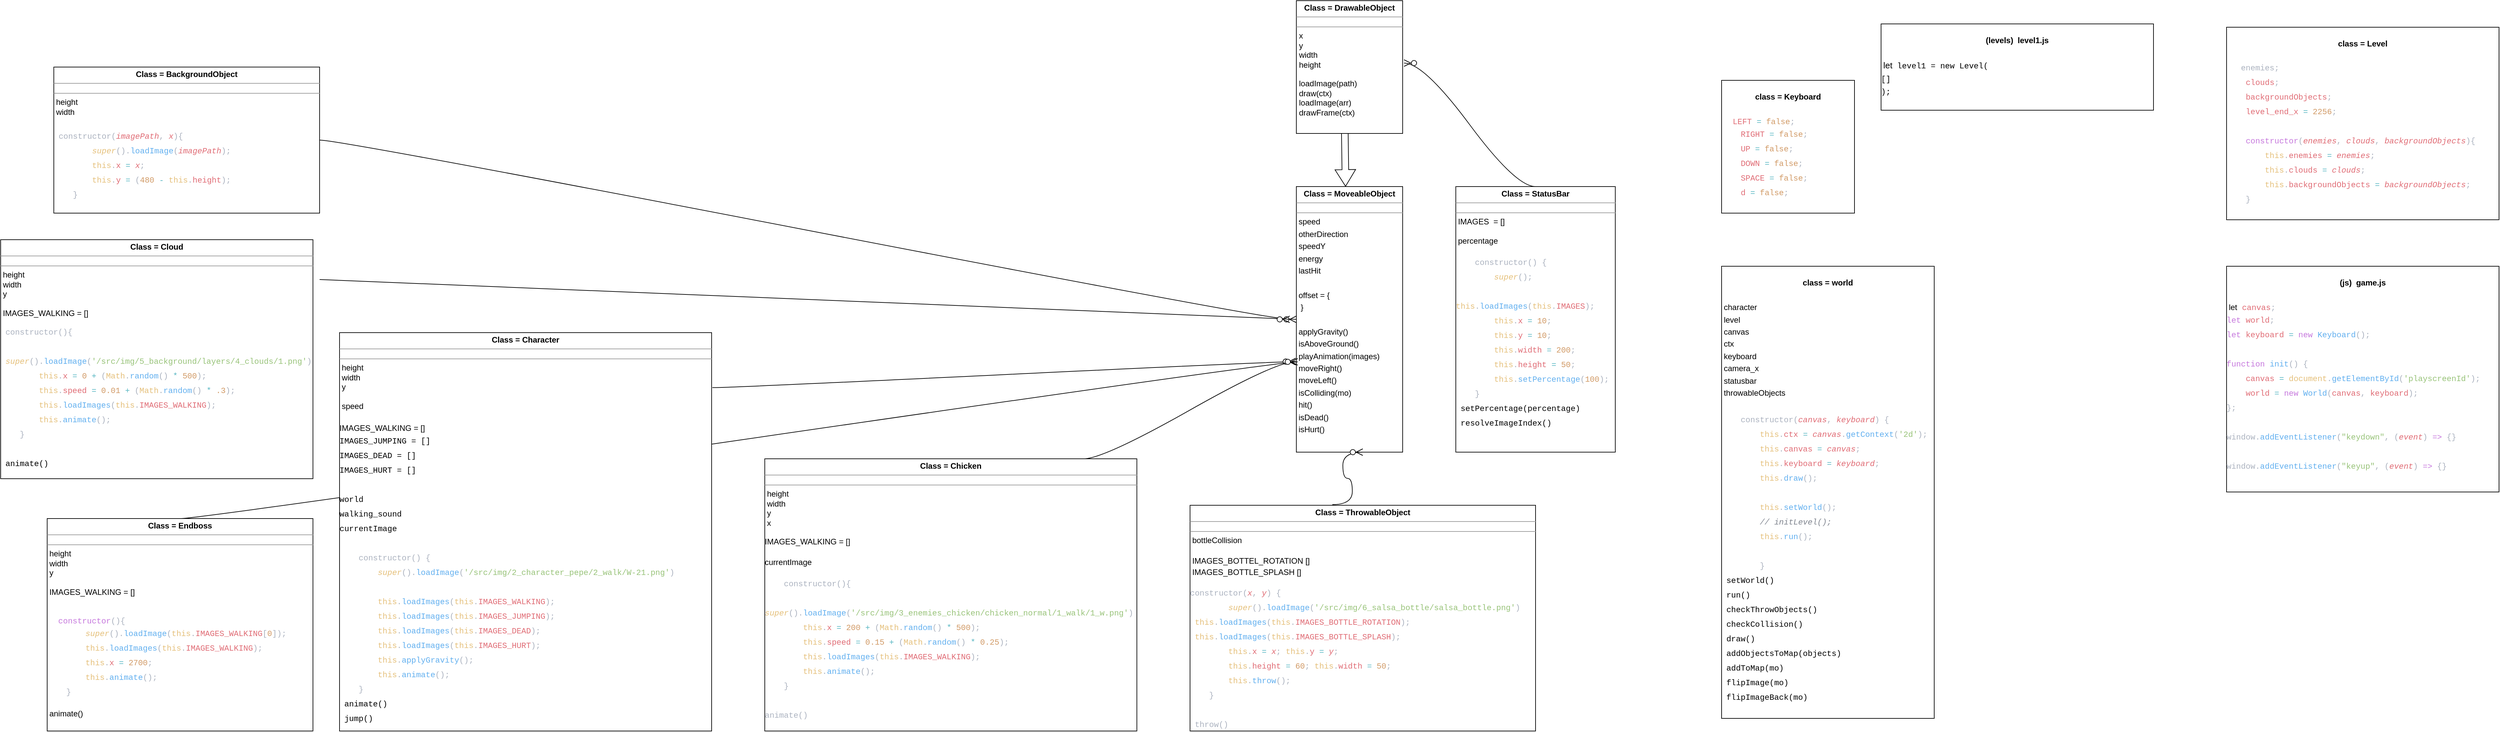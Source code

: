 <mxfile version="21.1.2" type="device">
  <diagram name="Seite-1" id="2Wse5JweX1WTXrJoZwiq">
    <mxGraphModel dx="7119" dy="2570" grid="1" gridSize="10" guides="1" tooltips="1" connect="1" arrows="1" fold="1" page="1" pageScale="1" pageWidth="4681" pageHeight="3300" math="0" shadow="0">
      <root>
        <mxCell id="0" />
        <mxCell id="1" parent="0" />
        <mxCell id="MXFwZuzTDgRPBYKRgnkD-4" value="" style="shape=flexArrow;endArrow=classic;html=1;rounded=0;fontSize=12;startSize=8;endSize=8;curved=1;entryX=0.463;entryY=0;entryDx=0;entryDy=0;entryPerimeter=0;exitX=0.456;exitY=0.995;exitDx=0;exitDy=0;exitPerimeter=0;" edge="1" parent="1" source="MXFwZuzTDgRPBYKRgnkD-7" target="MXFwZuzTDgRPBYKRgnkD-8">
          <mxGeometry width="50" height="50" relative="1" as="geometry">
            <mxPoint x="-2570.5" y="290" as="sourcePoint" />
            <mxPoint x="-2250.48" y="330" as="targetPoint" />
          </mxGeometry>
        </mxCell>
        <mxCell id="MXFwZuzTDgRPBYKRgnkD-7" value="&lt;p style=&quot;margin:0px;margin-top:4px;text-align:center;&quot;&gt;&lt;b&gt;Class = DrawableObject&lt;/b&gt;&lt;/p&gt;&lt;hr size=&quot;1&quot;&gt;&lt;div style=&quot;height:2px;&quot;&gt;&lt;/div&gt;&lt;hr size=&quot;1&quot;&gt;&lt;div style=&quot;height:2px;&quot;&gt;&lt;p style=&quot;border-color: var(--border-color); margin: 0px 0px 0px 4px;&quot;&gt;x&lt;/p&gt;&lt;p style=&quot;border-color: var(--border-color); margin: 0px 0px 0px 4px;&quot;&gt;y&lt;/p&gt;&lt;p style=&quot;border-color: var(--border-color); margin: 0px 0px 0px 4px;&quot;&gt;width&lt;/p&gt;&lt;p style=&quot;border-color: var(--border-color); margin: 0px 0px 0px 4px;&quot;&gt;height&lt;/p&gt;&lt;p style=&quot;border-color: var(--border-color); margin: 0px 0px 0px 4px;&quot;&gt;&lt;br style=&quot;border-color: var(--border-color);&quot;&gt;&lt;/p&gt;&lt;p style=&quot;border-color: var(--border-color); margin: 0px 0px 0px 4px;&quot;&gt;loadImage(path)&lt;/p&gt;&lt;p style=&quot;border-color: var(--border-color); margin: 0px 0px 0px 4px;&quot;&gt;draw(ctx)&lt;/p&gt;&lt;p style=&quot;border-color: var(--border-color); margin: 0px 0px 0px 4px;&quot;&gt;loadImage(arr)&lt;/p&gt;&lt;p style=&quot;border-color: var(--border-color); margin: 0px 0px 0px 4px;&quot;&gt;drawFrame(ctx)&lt;/p&gt;&lt;/div&gt;" style="verticalAlign=top;align=left;overflow=fill;fontSize=12;fontFamily=Helvetica;html=1;whiteSpace=wrap;" vertex="1" parent="1">
          <mxGeometry x="-2650" y="80" width="160" height="200" as="geometry" />
        </mxCell>
        <mxCell id="MXFwZuzTDgRPBYKRgnkD-8" value="&lt;p style=&quot;margin:0px;margin-top:4px;text-align:center;&quot;&gt;&lt;b&gt;Class = MoveableObject&lt;/b&gt;&lt;/p&gt;&lt;hr size=&quot;1&quot;&gt;&lt;div style=&quot;height:2px;&quot;&gt;&lt;/div&gt;&lt;hr size=&quot;1&quot;&gt;&lt;div style=&quot;height:2px;&quot;&gt;&lt;p style=&quot;border-color: var(--border-color); margin: 4px 0px 0px;&quot;&gt;&lt;span style=&quot;border-color: var(--border-color);&quot;&gt;&amp;nbsp;speed&lt;/span&gt;&lt;/p&gt;&lt;p style=&quot;border-color: var(--border-color); margin: 4px 0px 0px;&quot;&gt;&lt;span style=&quot;border-color: var(--border-color);&quot;&gt;&amp;nbsp;otherDirection&lt;/span&gt;&lt;/p&gt;&lt;p style=&quot;border-color: var(--border-color); margin: 4px 0px 0px;&quot;&gt;&lt;span style=&quot;border-color: var(--border-color);&quot;&gt;&amp;nbsp;speedY&lt;/span&gt;&lt;/p&gt;&lt;p style=&quot;border-color: var(--border-color); margin: 4px 0px 0px;&quot;&gt;&lt;span style=&quot;border-color: var(--border-color);&quot;&gt;&amp;nbsp;energy&lt;/span&gt;&lt;/p&gt;&lt;p style=&quot;border-color: var(--border-color); margin: 4px 0px 0px;&quot;&gt;&lt;span style=&quot;border-color: var(--border-color);&quot;&gt;&amp;nbsp;lastHit&lt;/span&gt;&lt;/p&gt;&lt;p style=&quot;border-color: var(--border-color); margin: 4px 0px 0px;&quot;&gt;&lt;span style=&quot;border-color: var(--border-color);&quot;&gt;&lt;br style=&quot;border-color: var(--border-color);&quot;&gt;&lt;/span&gt;&lt;/p&gt;&lt;p style=&quot;border-color: var(--border-color); margin: 4px 0px 0px;&quot;&gt;&lt;span style=&quot;border-color: var(--border-color);&quot;&gt;&amp;nbsp;offset = {&lt;/span&gt;&lt;/p&gt;&lt;p style=&quot;border-color: var(--border-color); margin: 4px 0px 0px;&quot;&gt;&lt;span style=&quot;border-color: var(--border-color);&quot;&gt;&amp;nbsp; }&lt;/span&gt;&lt;/p&gt;&lt;p style=&quot;border-color: var(--border-color); margin: 4px 0px 0px;&quot;&gt;&lt;span style=&quot;border-color: var(--border-color);&quot;&gt;&lt;br style=&quot;border-color: var(--border-color);&quot;&gt;&lt;/span&gt;&lt;/p&gt;&lt;p style=&quot;border-color: var(--border-color); margin: 4px 0px 0px;&quot;&gt;&lt;span style=&quot;border-color: var(--border-color);&quot;&gt;&amp;nbsp;applyGravity()&lt;/span&gt;&lt;/p&gt;&lt;p style=&quot;border-color: var(--border-color); margin: 4px 0px 0px;&quot;&gt;&lt;span style=&quot;border-color: var(--border-color); background-color: initial;&quot;&gt;&amp;nbsp;isAboveGround()&lt;/span&gt;&lt;/p&gt;&lt;p style=&quot;border-color: var(--border-color); margin: 4px 0px 0px;&quot;&gt;&lt;span style=&quot;border-color: var(--border-color); background-color: initial;&quot;&gt;&amp;nbsp;playAnimation(images)&lt;/span&gt;&lt;/p&gt;&lt;p style=&quot;border-color: var(--border-color); margin: 4px 0px 0px;&quot;&gt;&lt;span style=&quot;border-color: var(--border-color); background-color: initial;&quot;&gt;&amp;nbsp;moveRight()&lt;/span&gt;&lt;/p&gt;&lt;p style=&quot;border-color: var(--border-color); margin: 4px 0px 0px;&quot;&gt;&lt;span style=&quot;border-color: var(--border-color); background-color: initial;&quot;&gt;&amp;nbsp;moveLeft()&lt;/span&gt;&lt;/p&gt;&lt;p style=&quot;border-color: var(--border-color); margin: 4px 0px 0px;&quot;&gt;&lt;span style=&quot;border-color: var(--border-color); background-color: initial;&quot;&gt;&amp;nbsp;isColliding(mo)&lt;/span&gt;&lt;/p&gt;&lt;p style=&quot;border-color: var(--border-color); margin: 4px 0px 0px;&quot;&gt;&lt;span style=&quot;border-color: var(--border-color); background-color: initial;&quot;&gt;&amp;nbsp;hit()&lt;/span&gt;&lt;/p&gt;&lt;p style=&quot;border-color: var(--border-color); margin: 4px 0px 0px;&quot;&gt;&lt;span style=&quot;border-color: var(--border-color); background-color: initial;&quot;&gt;&amp;nbsp;isDead()&lt;/span&gt;&lt;/p&gt;&lt;p style=&quot;border-color: var(--border-color); margin: 4px 0px 0px;&quot;&gt;&lt;span style=&quot;border-color: var(--border-color); background-color: initial;&quot;&gt;&amp;nbsp;isHurt()&lt;/span&gt;&lt;/p&gt;&lt;/div&gt;" style="verticalAlign=top;align=left;overflow=fill;fontSize=12;fontFamily=Helvetica;html=1;whiteSpace=wrap;" vertex="1" parent="1">
          <mxGeometry x="-2650" y="360" width="160" height="400" as="geometry" />
        </mxCell>
        <mxCell id="MXFwZuzTDgRPBYKRgnkD-9" value="&lt;p style=&quot;margin:0px;margin-top:4px;text-align:center;&quot;&gt;&lt;b&gt;Class = ThrowableObject&lt;/b&gt;&lt;/p&gt;&lt;hr size=&quot;1&quot;&gt;&lt;div style=&quot;height:2px;&quot;&gt;&lt;/div&gt;&lt;hr size=&quot;1&quot;&gt;&lt;div style=&quot;height:2px;&quot;&gt;&amp;nbsp;bottleCollision&lt;br&gt;&lt;br&gt;&lt;/div&gt;&lt;div style=&quot;height:2px;&quot;&gt;&lt;br&gt;&lt;br&gt;&amp;nbsp;IMAGES_BOTTEL_ROTATION []&lt;/div&gt;&lt;div style=&quot;height: 2px;&quot;&gt;&lt;br&gt;&lt;br&gt;&lt;br&gt;&amp;nbsp;IMAGES_BOTTLE_SPLASH []&lt;br&gt;&lt;br&gt;&lt;div style=&quot;color: rgb(171, 178, 191); font-family: &amp;quot;JetBrainsMono Nerd Font&amp;quot;, Consolas, &amp;quot;Courier New&amp;quot;, monospace; line-height: 22px;&quot;&gt;&lt;div style=&quot;&quot;&gt;constructor(&lt;span style=&quot;color: rgb(224, 108, 117); font-style: italic;&quot;&gt;x&lt;/span&gt;, &lt;span style=&quot;color: rgb(224, 108, 117); font-style: italic;&quot;&gt;y&lt;/span&gt;) {&lt;/div&gt;&lt;div style=&quot;&quot;&gt;&amp;nbsp; &amp;nbsp; &amp;nbsp; &amp;nbsp; &lt;span style=&quot;color: #e5c07b;font-style: italic;&quot;&gt;super&lt;/span&gt;().&lt;span style=&quot;color: #61afef;&quot;&gt;loadImage&lt;/span&gt;(&lt;span style=&quot;color: #98c379;&quot;&gt;&#39;/src/img/6_salsa_bottle/salsa_bottle.png&#39;&lt;/span&gt;)&lt;span style=&quot;background-color: initial;&quot;&gt;&amp;nbsp; &amp;nbsp;&lt;/span&gt;&lt;span style=&quot;background-color: initial; color: rgb(229, 192, 123);&quot;&gt;this&lt;/span&gt;&lt;span style=&quot;background-color: initial;&quot;&gt;.&lt;/span&gt;&lt;span style=&quot;background-color: initial; color: rgb(97, 175, 239);&quot;&gt;loadImages&lt;/span&gt;&lt;span style=&quot;background-color: initial;&quot;&gt;(&lt;/span&gt;&lt;span style=&quot;background-color: initial; color: rgb(229, 192, 123);&quot;&gt;this&lt;/span&gt;&lt;span style=&quot;background-color: initial;&quot;&gt;.&lt;/span&gt;&lt;span style=&quot;background-color: initial; color: rgb(224, 108, 117);&quot;&gt;IMAGES_BOTTLE_ROTATION&lt;/span&gt;&lt;span style=&quot;background-color: initial;&quot;&gt;);&lt;/span&gt;&lt;span style=&quot;background-color: initial;&quot;&gt;&amp;nbsp; &amp;nbsp;&lt;/span&gt;&lt;span style=&quot;background-color: initial; color: rgb(229, 192, 123);&quot;&gt;this&lt;/span&gt;&lt;span style=&quot;background-color: initial;&quot;&gt;.&lt;/span&gt;&lt;span style=&quot;background-color: initial; color: rgb(97, 175, 239);&quot;&gt;loadImages&lt;/span&gt;&lt;span style=&quot;background-color: initial;&quot;&gt;(&lt;/span&gt;&lt;span style=&quot;background-color: initial; color: rgb(229, 192, 123);&quot;&gt;this&lt;/span&gt;&lt;span style=&quot;background-color: initial;&quot;&gt;.&lt;/span&gt;&lt;span style=&quot;background-color: initial; color: rgb(224, 108, 117);&quot;&gt;IMAGES_BOTTLE_SPLASH&lt;/span&gt;&lt;span style=&quot;background-color: initial;&quot;&gt;);&lt;/span&gt;&lt;/div&gt;&lt;div style=&quot;&quot;&gt;&amp;nbsp; &amp;nbsp; &amp;nbsp; &amp;nbsp; &lt;span style=&quot;color: #e5c07b;&quot;&gt;this&lt;/span&gt;.&lt;span style=&quot;color: #e06c75;&quot;&gt;x&lt;/span&gt; &lt;span style=&quot;color: #56b6c2;&quot;&gt;=&lt;/span&gt; &lt;span style=&quot;color: #e06c75;font-style: italic;&quot;&gt;x&lt;/span&gt;;&amp;nbsp;&lt;span style=&quot;background-color: initial; color: rgb(229, 192, 123);&quot;&gt;this&lt;/span&gt;&lt;span style=&quot;background-color: initial;&quot;&gt;.&lt;/span&gt;&lt;span style=&quot;background-color: initial; color: rgb(224, 108, 117);&quot;&gt;y&lt;/span&gt;&lt;span style=&quot;background-color: initial;&quot;&gt; &lt;/span&gt;&lt;span style=&quot;background-color: initial; color: rgb(86, 182, 194);&quot;&gt;=&lt;/span&gt;&lt;span style=&quot;background-color: initial;&quot;&gt; &lt;/span&gt;&lt;span style=&quot;background-color: initial; color: rgb(224, 108, 117); font-style: italic;&quot;&gt;y&lt;/span&gt;&lt;span style=&quot;background-color: initial;&quot;&gt;;&lt;/span&gt;&lt;/div&gt;&lt;div style=&quot;&quot;&gt;&amp;nbsp; &amp;nbsp; &amp;nbsp; &amp;nbsp; &lt;span style=&quot;color: #e5c07b;&quot;&gt;this&lt;/span&gt;.&lt;span style=&quot;color: #e06c75;&quot;&gt;height&lt;/span&gt; &lt;span style=&quot;color: #56b6c2;&quot;&gt;=&lt;/span&gt; &lt;span style=&quot;color: #d19a66;&quot;&gt;60&lt;/span&gt;;&amp;nbsp;&lt;span style=&quot;background-color: initial; color: rgb(229, 192, 123);&quot;&gt;this&lt;/span&gt;&lt;span style=&quot;background-color: initial;&quot;&gt;.&lt;/span&gt;&lt;span style=&quot;background-color: initial; color: rgb(224, 108, 117);&quot;&gt;width&lt;/span&gt;&lt;span style=&quot;background-color: initial;&quot;&gt; &lt;/span&gt;&lt;span style=&quot;background-color: initial; color: rgb(86, 182, 194);&quot;&gt;=&lt;/span&gt;&lt;span style=&quot;background-color: initial;&quot;&gt; &lt;/span&gt;&lt;span style=&quot;background-color: initial; color: rgb(209, 154, 102);&quot;&gt;50&lt;/span&gt;&lt;span style=&quot;background-color: initial;&quot;&gt;;&lt;/span&gt;&lt;/div&gt;&lt;div style=&quot;&quot;&gt;&amp;nbsp; &amp;nbsp; &amp;nbsp; &amp;nbsp; &lt;span style=&quot;color: #e5c07b;&quot;&gt;this&lt;/span&gt;.&lt;span style=&quot;color: #61afef;&quot;&gt;throw&lt;/span&gt;();&lt;/div&gt;&lt;div style=&quot;&quot;&gt;&amp;nbsp; &amp;nbsp; }&lt;/div&gt;&lt;div style=&quot;&quot;&gt;&lt;br&gt;&lt;/div&gt;&lt;div style=&quot;&quot;&gt;&amp;nbsp;throw()&lt;/div&gt;&lt;/div&gt;&lt;/div&gt;&lt;div style=&quot;height:2px;&quot;&gt;&lt;br&gt;&lt;/div&gt;&lt;div style=&quot;height:2px;&quot;&gt;&lt;br&gt;&lt;/div&gt;&lt;div style=&quot;height:2px;&quot;&gt;&lt;br&gt;&lt;/div&gt;" style="verticalAlign=top;align=left;overflow=fill;fontSize=12;fontFamily=Helvetica;html=1;whiteSpace=wrap;" vertex="1" parent="1">
          <mxGeometry x="-2810" y="840" width="520" height="340" as="geometry" />
        </mxCell>
        <mxCell id="MXFwZuzTDgRPBYKRgnkD-13" value="&lt;p style=&quot;margin:0px;margin-top:4px;text-align:center;&quot;&gt;&lt;b&gt;Class = StatusBar&lt;/b&gt;&lt;/p&gt;&lt;hr size=&quot;1&quot;&gt;&lt;div style=&quot;height:2px;&quot;&gt;&lt;/div&gt;&lt;hr size=&quot;1&quot;&gt;&lt;div style=&quot;height: 2px;&quot;&gt;&amp;nbsp;IMAGES&amp;nbsp; = []&lt;br&gt;&lt;br&gt;&amp;nbsp;percentage&lt;br&gt;&lt;br&gt;&lt;div style=&quot;font-family: &amp;quot;JetBrainsMono Nerd Font&amp;quot;, Consolas, &amp;quot;Courier New&amp;quot;, monospace; line-height: 22px;&quot;&gt;&lt;div style=&quot;color: rgb(171, 178, 191);&quot;&gt;&amp;nbsp; &amp;nbsp; constructor() {&lt;/div&gt;&lt;div style=&quot;color: rgb(171, 178, 191);&quot;&gt;&amp;nbsp; &amp;nbsp; &amp;nbsp; &amp;nbsp; &lt;span style=&quot;color: #e5c07b;font-style: italic;&quot;&gt;super&lt;/span&gt;();&lt;/div&gt;&lt;div style=&quot;color: rgb(171, 178, 191);&quot;&gt;&amp;nbsp; &amp;nbsp; &amp;nbsp; &amp;nbsp; &lt;span style=&quot;color: #e5c07b;&quot;&gt;this&lt;/span&gt;.&lt;span style=&quot;color: #61afef;&quot;&gt;loadImages&lt;/span&gt;(&lt;span style=&quot;color: #e5c07b;&quot;&gt;this&lt;/span&gt;.&lt;span style=&quot;color: #e06c75;&quot;&gt;IMAGES&lt;/span&gt;);&lt;/div&gt;&lt;div style=&quot;color: rgb(171, 178, 191);&quot;&gt;&amp;nbsp; &amp;nbsp; &amp;nbsp; &amp;nbsp; &lt;span style=&quot;color: #e5c07b;&quot;&gt;this&lt;/span&gt;.&lt;span style=&quot;color: #e06c75;&quot;&gt;x&lt;/span&gt; &lt;span style=&quot;color: #56b6c2;&quot;&gt;=&lt;/span&gt; &lt;span style=&quot;color: #d19a66;&quot;&gt;10&lt;/span&gt;;&lt;/div&gt;&lt;div style=&quot;color: rgb(171, 178, 191);&quot;&gt;&amp;nbsp; &amp;nbsp; &amp;nbsp; &amp;nbsp; &lt;span style=&quot;color: #e5c07b;&quot;&gt;this&lt;/span&gt;.&lt;span style=&quot;color: #e06c75;&quot;&gt;y&lt;/span&gt; &lt;span style=&quot;color: #56b6c2;&quot;&gt;=&lt;/span&gt; &lt;span style=&quot;color: #d19a66;&quot;&gt;10&lt;/span&gt;;&lt;/div&gt;&lt;div style=&quot;color: rgb(171, 178, 191);&quot;&gt;&amp;nbsp; &amp;nbsp; &amp;nbsp; &amp;nbsp; &lt;span style=&quot;color: #e5c07b;&quot;&gt;this&lt;/span&gt;.&lt;span style=&quot;color: #e06c75;&quot;&gt;width&lt;/span&gt; &lt;span style=&quot;color: #56b6c2;&quot;&gt;=&lt;/span&gt; &lt;span style=&quot;color: #d19a66;&quot;&gt;200&lt;/span&gt;;&lt;/div&gt;&lt;div style=&quot;color: rgb(171, 178, 191);&quot;&gt;&amp;nbsp; &amp;nbsp; &amp;nbsp; &amp;nbsp; &lt;span style=&quot;color: #e5c07b;&quot;&gt;this&lt;/span&gt;.&lt;span style=&quot;color: #e06c75;&quot;&gt;height&lt;/span&gt; &lt;span style=&quot;color: #56b6c2;&quot;&gt;=&lt;/span&gt; &lt;span style=&quot;color: #d19a66;&quot;&gt;50&lt;/span&gt;;&lt;/div&gt;&lt;div style=&quot;color: rgb(171, 178, 191);&quot;&gt;&amp;nbsp; &amp;nbsp; &amp;nbsp; &amp;nbsp; &lt;span style=&quot;color: #e5c07b;&quot;&gt;this&lt;/span&gt;.&lt;span style=&quot;color: #61afef;&quot;&gt;setPercentage&lt;/span&gt;(&lt;span style=&quot;color: #d19a66;&quot;&gt;100&lt;/span&gt;);&lt;/div&gt;&lt;div style=&quot;color: rgb(171, 178, 191);&quot;&gt;&amp;nbsp; &amp;nbsp; }&lt;/div&gt;&lt;div style=&quot;&quot;&gt;&amp;nbsp;setPercentage(percentage)&lt;br&gt;&amp;nbsp;resolveImageIndex()&lt;/div&gt;&lt;div style=&quot;color: rgb(171, 178, 191);&quot;&gt;&lt;br&gt;&lt;/div&gt;&lt;/div&gt;&lt;/div&gt;" style="verticalAlign=top;align=left;overflow=fill;fontSize=12;fontFamily=Helvetica;html=1;whiteSpace=wrap;" vertex="1" parent="1">
          <mxGeometry x="-2410" y="360" width="240" height="400" as="geometry" />
        </mxCell>
        <mxCell id="MXFwZuzTDgRPBYKRgnkD-16" value="&lt;p style=&quot;margin:0px;margin-top:4px;text-align:center;&quot;&gt;&lt;b&gt;Class = Chicken&lt;/b&gt;&lt;/p&gt;&lt;hr size=&quot;1&quot;&gt;&lt;div style=&quot;height:2px;&quot;&gt;&lt;/div&gt;&lt;hr size=&quot;1&quot;&gt;&lt;div style=&quot;height:2px;&quot;&gt;&amp;nbsp;height&lt;br&gt;&amp;nbsp;width&lt;br&gt;&amp;nbsp;y&lt;br&gt;&amp;nbsp;x&lt;br&gt;&lt;br&gt;IMAGES_WALKING = []&lt;/div&gt;&lt;div style=&quot;height: 2px;&quot;&gt;&lt;br&gt;&lt;br&gt;&lt;br&gt;&lt;br&gt;&lt;br&gt;&lt;br&gt;&lt;br&gt;currentImage&lt;br&gt;&lt;br&gt;&lt;div style=&quot;color: rgb(171, 178, 191); font-family: &amp;quot;JetBrainsMono Nerd Font&amp;quot;, Consolas, &amp;quot;Courier New&amp;quot;, monospace; line-height: 22px;&quot;&gt;&lt;div style=&quot;&quot;&gt;&amp;nbsp; &amp;nbsp; constructor(){&lt;/div&gt;&lt;div style=&quot;&quot;&gt;&amp;nbsp; &amp;nbsp; &amp;nbsp; &amp;nbsp; &lt;span style=&quot;color: #e5c07b;font-style: italic;&quot;&gt;super&lt;/span&gt;().&lt;span style=&quot;color: #61afef;&quot;&gt;loadImage&lt;/span&gt;(&lt;span style=&quot;color: #98c379;&quot;&gt;&#39;/src/img/3_enemies_chicken/chicken_normal/1_walk/1_w.png&#39;&lt;/span&gt;)&lt;/div&gt;&lt;div style=&quot;&quot;&gt;&amp;nbsp; &amp;nbsp; &amp;nbsp; &amp;nbsp; &lt;span style=&quot;color: #e5c07b;&quot;&gt;this&lt;/span&gt;.&lt;span style=&quot;color: #e06c75;&quot;&gt;x&lt;/span&gt; &lt;span style=&quot;color: #56b6c2;&quot;&gt;=&lt;/span&gt; &lt;span style=&quot;color: #d19a66;&quot;&gt;200&lt;/span&gt; &lt;span style=&quot;color: #56b6c2;&quot;&gt;+&lt;/span&gt; (&lt;span style=&quot;color: #e5c07b;&quot;&gt;Math&lt;/span&gt;.&lt;span style=&quot;color: #61afef;&quot;&gt;random&lt;/span&gt;() &lt;span style=&quot;color: #56b6c2;&quot;&gt;*&lt;/span&gt; &lt;span style=&quot;color: #d19a66;&quot;&gt;500&lt;/span&gt;);&lt;/div&gt;&lt;div style=&quot;&quot;&gt;&amp;nbsp; &amp;nbsp; &amp;nbsp; &amp;nbsp; &lt;span style=&quot;color: #e5c07b;&quot;&gt;this&lt;/span&gt;.&lt;span style=&quot;color: #e06c75;&quot;&gt;speed&lt;/span&gt; &lt;span style=&quot;color: #56b6c2;&quot;&gt;=&lt;/span&gt; &lt;span style=&quot;color: #d19a66;&quot;&gt;0.15&lt;/span&gt; &lt;span style=&quot;color: #56b6c2;&quot;&gt;+&lt;/span&gt; (&lt;span style=&quot;color: #e5c07b;&quot;&gt;Math&lt;/span&gt;.&lt;span style=&quot;color: #61afef;&quot;&gt;random&lt;/span&gt;() &lt;span style=&quot;color: #56b6c2;&quot;&gt;*&lt;/span&gt; &lt;span style=&quot;color: #d19a66;&quot;&gt;0.25&lt;/span&gt;);&lt;/div&gt;&lt;div style=&quot;&quot;&gt;&amp;nbsp; &amp;nbsp; &amp;nbsp; &amp;nbsp; &lt;span style=&quot;color: #e5c07b;&quot;&gt;this&lt;/span&gt;.&lt;span style=&quot;color: #61afef;&quot;&gt;loadImages&lt;/span&gt;(&lt;span style=&quot;color: #e5c07b;&quot;&gt;this&lt;/span&gt;.&lt;span style=&quot;color: #e06c75;&quot;&gt;IMAGES_WALKING&lt;/span&gt;);&lt;/div&gt;&lt;div style=&quot;&quot;&gt;&amp;nbsp; &amp;nbsp; &amp;nbsp; &amp;nbsp; &lt;span style=&quot;color: #e5c07b;&quot;&gt;this&lt;/span&gt;.&lt;span style=&quot;color: #61afef;&quot;&gt;animate&lt;/span&gt;();&lt;/div&gt;&lt;div style=&quot;&quot;&gt;&amp;nbsp; &amp;nbsp; }&lt;/div&gt;&lt;div style=&quot;&quot;&gt;&lt;br&gt;&lt;/div&gt;&lt;div style=&quot;&quot;&gt;animate()&lt;/div&gt;&lt;/div&gt;&lt;/div&gt;" style="verticalAlign=top;align=left;overflow=fill;fontSize=12;fontFamily=Helvetica;html=1;whiteSpace=wrap;" vertex="1" parent="1">
          <mxGeometry x="-3450" y="770" width="560" height="410" as="geometry" />
        </mxCell>
        <mxCell id="MXFwZuzTDgRPBYKRgnkD-22" value="&lt;p style=&quot;margin:0px;margin-top:4px;text-align:center;&quot;&gt;&lt;b&gt;Class = Endboss&lt;/b&gt;&lt;/p&gt;&lt;hr size=&quot;1&quot;&gt;&lt;div style=&quot;height:2px;&quot;&gt;&lt;/div&gt;&lt;hr size=&quot;1&quot;&gt;&lt;div style=&quot;height: 2px;&quot;&gt;&amp;nbsp;height&lt;br&gt;&amp;nbsp;width&lt;br&gt;&amp;nbsp;y&lt;br&gt;&lt;br&gt;&amp;nbsp;IMAGES_WALKING = []&lt;br&gt;&lt;br&gt;&lt;br&gt;&amp;nbsp;&amp;nbsp; &amp;nbsp; &lt;span style=&quot;font-family: &amp;quot;JetBrainsMono Nerd Font&amp;quot;, Consolas, &amp;quot;Courier New&amp;quot;, monospace; color: rgb(198, 120, 221);&quot;&gt;constructor&lt;/span&gt;&lt;span style=&quot;color: rgb(171, 178, 191); font-family: &amp;quot;JetBrainsMono Nerd Font&amp;quot;, Consolas, &amp;quot;Courier New&amp;quot;, monospace;&quot;&gt;(){&lt;/span&gt;&lt;div style=&quot;color: rgb(171, 178, 191); font-family: &amp;quot;JetBrainsMono Nerd Font&amp;quot;, Consolas, &amp;quot;Courier New&amp;quot;, monospace; line-height: 22px;&quot;&gt;&lt;div style=&quot;&quot;&gt;&amp;nbsp; &amp;nbsp; &amp;nbsp; &amp;nbsp; &lt;span style=&quot;color: #e5c07b;font-style: italic;&quot;&gt;super&lt;/span&gt;().&lt;span style=&quot;color: #61afef;&quot;&gt;loadImage&lt;/span&gt;(&lt;span style=&quot;color: #e5c07b;&quot;&gt;this&lt;/span&gt;.&lt;span style=&quot;color: #e06c75;&quot;&gt;IMAGES_WALKING&lt;/span&gt;[&lt;span style=&quot;color: #d19a66;&quot;&gt;0&lt;/span&gt;]);&lt;/div&gt;&lt;div style=&quot;&quot;&gt;&amp;nbsp; &amp;nbsp; &amp;nbsp; &amp;nbsp; &lt;span style=&quot;color: #e5c07b;&quot;&gt;this&lt;/span&gt;.&lt;span style=&quot;color: #61afef;&quot;&gt;loadImages&lt;/span&gt;(&lt;span style=&quot;color: #e5c07b;&quot;&gt;this&lt;/span&gt;.&lt;span style=&quot;color: #e06c75;&quot;&gt;IMAGES_WALKING&lt;/span&gt;);&lt;/div&gt;&lt;div style=&quot;&quot;&gt;&amp;nbsp; &amp;nbsp; &amp;nbsp; &amp;nbsp; &lt;span style=&quot;color: #e5c07b;&quot;&gt;this&lt;/span&gt;.&lt;span style=&quot;color: #e06c75;&quot;&gt;x&lt;/span&gt; &lt;span style=&quot;color: #56b6c2;&quot;&gt;=&lt;/span&gt; &lt;span style=&quot;color: #d19a66;&quot;&gt;2700&lt;/span&gt;;&lt;/div&gt;&lt;div style=&quot;&quot;&gt;&amp;nbsp; &amp;nbsp; &amp;nbsp; &amp;nbsp; &lt;span style=&quot;color: #e5c07b;&quot;&gt;this&lt;/span&gt;.&lt;span style=&quot;color: #61afef;&quot;&gt;animate&lt;/span&gt;();&lt;/div&gt;&lt;div style=&quot;&quot;&gt;&amp;nbsp; &amp;nbsp; }&lt;/div&gt;&lt;/div&gt;&lt;br&gt;&amp;nbsp;animate()&lt;/div&gt;&lt;div style=&quot;height:2px;&quot;&gt;&lt;br&gt;&lt;br&gt;&lt;/div&gt;" style="verticalAlign=top;align=left;overflow=fill;fontSize=12;fontFamily=Helvetica;html=1;whiteSpace=wrap;" vertex="1" parent="1">
          <mxGeometry x="-4530" y="860" width="400" height="320" as="geometry" />
        </mxCell>
        <mxCell id="MXFwZuzTDgRPBYKRgnkD-24" value="" style="edgeStyle=entityRelationEdgeStyle;fontSize=12;html=1;endArrow=ERzeroToMany;endFill=1;rounded=0;startSize=8;endSize=8;curved=1;" edge="1" parent="1">
          <mxGeometry width="100" height="100" relative="1" as="geometry">
            <mxPoint x="-2970" y="770" as="sourcePoint" />
            <mxPoint x="-2650.995" y="623.63" as="targetPoint" />
          </mxGeometry>
        </mxCell>
        <mxCell id="MXFwZuzTDgRPBYKRgnkD-25" value="" style="edgeStyle=entityRelationEdgeStyle;fontSize=12;html=1;endArrow=ERzeroToMany;endFill=1;rounded=0;startSize=8;endSize=8;curved=1;exitX=1.002;exitY=0.138;exitDx=0;exitDy=0;exitPerimeter=0;" edge="1" parent="1" source="MXFwZuzTDgRPBYKRgnkD-20">
          <mxGeometry width="100" height="100" relative="1" as="geometry">
            <mxPoint x="-3310" y="650" as="sourcePoint" />
            <mxPoint x="-2650.995" y="623.63" as="targetPoint" />
          </mxGeometry>
        </mxCell>
        <mxCell id="MXFwZuzTDgRPBYKRgnkD-26" value="" style="edgeStyle=entityRelationEdgeStyle;fontSize=12;html=1;endArrow=ERzeroToMany;endFill=1;rounded=0;startSize=8;endSize=8;curved=1;entryX=0.013;entryY=0.66;entryDx=0;entryDy=0;entryPerimeter=0;exitX=0.5;exitY=0;exitDx=0;exitDy=0;" edge="1" parent="1" source="MXFwZuzTDgRPBYKRgnkD-22" target="MXFwZuzTDgRPBYKRgnkD-8">
          <mxGeometry width="100" height="100" relative="1" as="geometry">
            <mxPoint x="-4280" y="440" as="sourcePoint" />
            <mxPoint x="-3350" y="520" as="targetPoint" />
          </mxGeometry>
        </mxCell>
        <mxCell id="MXFwZuzTDgRPBYKRgnkD-20" value="&lt;p style=&quot;margin:0px;margin-top:4px;text-align:center;&quot;&gt;&lt;b&gt;Class = Character&lt;/b&gt;&lt;/p&gt;&lt;hr size=&quot;1&quot;&gt;&lt;div style=&quot;height:2px;&quot;&gt;&lt;/div&gt;&lt;hr size=&quot;1&quot;&gt;&lt;div style=&quot;height:2px;&quot;&gt;&amp;nbsp;height&lt;br&gt;&amp;nbsp;width&lt;br&gt;&amp;nbsp;y&lt;br&gt;&lt;br&gt;&amp;nbsp;speed&amp;nbsp;&lt;/div&gt;&lt;div style=&quot;height:2px;&quot;&gt;&lt;br&gt;&lt;br&gt;&lt;br&gt;&lt;br&gt;&lt;br&gt;&lt;br&gt;&lt;/div&gt;&lt;div style=&quot;height:2px;&quot;&gt;&lt;br&gt;&lt;br&gt;&lt;br&gt;&lt;br&gt;&lt;br&gt;&amp;nbsp;&lt;br&gt;IMAGES_WALKING = []&lt;br&gt;&lt;br&gt;&lt;/div&gt;&lt;div style=&quot;height: 2px;&quot;&gt;&lt;br&gt;&lt;br&gt;&lt;br&gt;&lt;br&gt;&lt;br&gt;&lt;br&gt;&lt;br&gt;&lt;div style=&quot;font-family: &amp;quot;JetBrainsMono Nerd Font&amp;quot;, Consolas, &amp;quot;Courier New&amp;quot;, monospace; line-height: 22px;&quot;&gt;&lt;div style=&quot;&quot;&gt;&lt;span style=&quot;background-color: initial;&quot;&gt;IMAGES_JUMPING = []&lt;/span&gt;&lt;br&gt;&lt;/div&gt;&lt;div style=&quot;&quot;&gt;&lt;span style=&quot;background-color: initial;&quot;&gt;IMAGES_DEAD = []&lt;/span&gt;&lt;br&gt;&lt;/div&gt;&lt;div style=&quot;&quot;&gt;&lt;span style=&quot;background-color: initial;&quot;&gt;IMAGES_HURT = []&lt;/span&gt;&lt;br&gt;&lt;/div&gt;&lt;div style=&quot;&quot;&gt;&lt;span style=&quot;background-color: initial;&quot;&gt;&lt;br&gt;&lt;/span&gt;&lt;/div&gt;&lt;div style=&quot;&quot;&gt;&lt;span style=&quot;background-color: initial;&quot;&gt;world&lt;/span&gt;&lt;/div&gt;&lt;div style=&quot;&quot;&gt;&lt;span style=&quot;background-color: initial;&quot;&gt;walking_sound&lt;/span&gt;&lt;/div&gt;&lt;div style=&quot;&quot;&gt;&lt;span style=&quot;background-color: initial;&quot;&gt;currentImage&lt;/span&gt;&lt;/div&gt;&lt;div style=&quot;&quot;&gt;&lt;span style=&quot;background-color: initial;&quot;&gt;&lt;br&gt;&lt;/span&gt;&lt;/div&gt;&lt;div style=&quot;&quot;&gt;&lt;div style=&quot;line-height: 22px;&quot;&gt;&lt;div style=&quot;color: rgb(171, 178, 191);&quot;&gt;&amp;nbsp; &amp;nbsp; constructor() {&lt;/div&gt;&lt;div style=&quot;color: rgb(171, 178, 191);&quot;&gt;&amp;nbsp; &amp;nbsp; &amp;nbsp; &amp;nbsp; &lt;span style=&quot;color: #e5c07b;font-style: italic;&quot;&gt;super&lt;/span&gt;().&lt;span style=&quot;color: #61afef;&quot;&gt;loadImage&lt;/span&gt;(&lt;span style=&quot;color: #98c379;&quot;&gt;&#39;/src/img/2_character_pepe/2_walk/W-21.png&#39;&lt;/span&gt;)&lt;/div&gt;&lt;br&gt;&lt;div style=&quot;color: rgb(171, 178, 191);&quot;&gt;&amp;nbsp; &amp;nbsp; &amp;nbsp; &amp;nbsp; &lt;span style=&quot;color: #e5c07b;&quot;&gt;this&lt;/span&gt;.&lt;span style=&quot;color: #61afef;&quot;&gt;loadImages&lt;/span&gt;(&lt;span style=&quot;color: #e5c07b;&quot;&gt;this&lt;/span&gt;.&lt;span style=&quot;color: #e06c75;&quot;&gt;IMAGES_WALKING&lt;/span&gt;);&lt;/div&gt;&lt;div style=&quot;color: rgb(171, 178, 191);&quot;&gt;&amp;nbsp; &amp;nbsp; &amp;nbsp; &amp;nbsp; &lt;span style=&quot;color: #e5c07b;&quot;&gt;this&lt;/span&gt;.&lt;span style=&quot;color: #61afef;&quot;&gt;loadImages&lt;/span&gt;(&lt;span style=&quot;color: #e5c07b;&quot;&gt;this&lt;/span&gt;.&lt;span style=&quot;color: #e06c75;&quot;&gt;IMAGES_JUMPING&lt;/span&gt;);&lt;/div&gt;&lt;div style=&quot;color: rgb(171, 178, 191);&quot;&gt;&amp;nbsp; &amp;nbsp; &amp;nbsp; &amp;nbsp; &lt;span style=&quot;color: #e5c07b;&quot;&gt;this&lt;/span&gt;.&lt;span style=&quot;color: #61afef;&quot;&gt;loadImages&lt;/span&gt;(&lt;span style=&quot;color: #e5c07b;&quot;&gt;this&lt;/span&gt;.&lt;span style=&quot;color: #e06c75;&quot;&gt;IMAGES_DEAD&lt;/span&gt;);&lt;/div&gt;&lt;div style=&quot;color: rgb(171, 178, 191);&quot;&gt;&amp;nbsp; &amp;nbsp; &amp;nbsp; &amp;nbsp; &lt;span style=&quot;color: #e5c07b;&quot;&gt;this&lt;/span&gt;.&lt;span style=&quot;color: #61afef;&quot;&gt;loadImages&lt;/span&gt;(&lt;span style=&quot;color: #e5c07b;&quot;&gt;this&lt;/span&gt;.&lt;span style=&quot;color: #e06c75;&quot;&gt;IMAGES_HURT&lt;/span&gt;);&lt;/div&gt;&lt;div style=&quot;color: rgb(171, 178, 191);&quot;&gt;&amp;nbsp; &amp;nbsp; &amp;nbsp; &amp;nbsp; &lt;span style=&quot;color: #e5c07b;&quot;&gt;this&lt;/span&gt;.&lt;span style=&quot;color: #61afef;&quot;&gt;applyGravity&lt;/span&gt;();&lt;/div&gt;&lt;div style=&quot;color: rgb(171, 178, 191);&quot;&gt;&amp;nbsp; &amp;nbsp; &amp;nbsp; &amp;nbsp; &lt;span style=&quot;color: #e5c07b;&quot;&gt;this&lt;/span&gt;.&lt;span style=&quot;color: #61afef;&quot;&gt;animate&lt;/span&gt;();&lt;/div&gt;&lt;div style=&quot;color: rgb(171, 178, 191);&quot;&gt;&amp;nbsp; &amp;nbsp; }&lt;/div&gt;&lt;div style=&quot;&quot;&gt;&lt;font color=&quot;#abb2bf&quot;&gt;&amp;nbsp;&lt;/font&gt;animate()&lt;/div&gt;&lt;div style=&quot;&quot;&gt;&amp;nbsp;jump()&lt;/div&gt;&lt;/div&gt;&lt;/div&gt;&lt;/div&gt;&lt;/div&gt;" style="verticalAlign=top;align=left;overflow=fill;fontSize=12;fontFamily=Helvetica;html=1;whiteSpace=wrap;" vertex="1" parent="1">
          <mxGeometry x="-4090" y="580" width="560" height="600" as="geometry" />
        </mxCell>
        <mxCell id="MXFwZuzTDgRPBYKRgnkD-27" value="&lt;p style=&quot;margin:0px;margin-top:4px;text-align:center;&quot;&gt;&lt;b&gt;Class = Cloud&lt;/b&gt;&lt;/p&gt;&lt;hr size=&quot;1&quot;&gt;&lt;div style=&quot;height:2px;&quot;&gt;&lt;/div&gt;&lt;hr size=&quot;1&quot;&gt;&lt;div style=&quot;height: 2px;&quot;&gt;&amp;nbsp;height&lt;br&gt;&amp;nbsp;width&lt;br&gt;&amp;nbsp;y&lt;br&gt;&lt;br&gt;&amp;nbsp;IMAGES_WALKING = []&lt;br&gt;&lt;br&gt;&lt;br&gt;&lt;/div&gt;&lt;div style=&quot;height: 2px;&quot;&gt;&lt;br&gt;&lt;div style=&quot;font-family: &amp;quot;JetBrainsMono Nerd Font&amp;quot;, Consolas, &amp;quot;Courier New&amp;quot;, monospace; line-height: 22px;&quot;&gt;&lt;div style=&quot;color: rgb(171, 178, 191);&quot;&gt;&lt;br&gt;&lt;/div&gt;&lt;div style=&quot;color: rgb(171, 178, 191);&quot;&gt;&lt;br&gt;&lt;/div&gt;&lt;div style=&quot;color: rgb(171, 178, 191);&quot;&gt;&lt;br&gt;&lt;/div&gt;&lt;div style=&quot;color: rgb(171, 178, 191);&quot;&gt;&amp;nbsp;constructor(){&lt;/div&gt;&lt;div style=&quot;color: rgb(171, 178, 191);&quot;&gt;&amp;nbsp; &amp;nbsp; &amp;nbsp; &amp;nbsp; &amp;nbsp;&lt;span style=&quot;color: #e5c07b;font-style: italic;&quot;&gt;super&lt;/span&gt;().&lt;span style=&quot;color: #61afef;&quot;&gt;loadImage&lt;/span&gt;(&lt;span style=&quot;color: #98c379;&quot;&gt;&#39;/src/img/5_background/layers/4_clouds/1.png&#39;&lt;/span&gt;);&lt;/div&gt;&lt;div style=&quot;color: rgb(171, 178, 191);&quot;&gt;&amp;nbsp; &amp;nbsp; &amp;nbsp; &amp;nbsp; &lt;span style=&quot;color: #e5c07b;&quot;&gt;this&lt;/span&gt;.&lt;span style=&quot;color: #e06c75;&quot;&gt;x&lt;/span&gt; &lt;span style=&quot;color: #56b6c2;&quot;&gt;=&lt;/span&gt; &lt;span style=&quot;color: #d19a66;&quot;&gt;0&lt;/span&gt; &lt;span style=&quot;color: #56b6c2;&quot;&gt;+&lt;/span&gt; (&lt;span style=&quot;color: #e5c07b;&quot;&gt;Math&lt;/span&gt;.&lt;span style=&quot;color: #61afef;&quot;&gt;random&lt;/span&gt;() &lt;span style=&quot;color: #56b6c2;&quot;&gt;*&lt;/span&gt; &lt;span style=&quot;color: #d19a66;&quot;&gt;500&lt;/span&gt;);&lt;/div&gt;&lt;div style=&quot;color: rgb(171, 178, 191);&quot;&gt;&amp;nbsp; &amp;nbsp; &amp;nbsp; &amp;nbsp; &lt;span style=&quot;color: #e5c07b;&quot;&gt;this&lt;/span&gt;.&lt;span style=&quot;color: #e06c75;&quot;&gt;speed&lt;/span&gt; &lt;span style=&quot;color: #56b6c2;&quot;&gt;=&lt;/span&gt; &lt;span style=&quot;color: #d19a66;&quot;&gt;0.01&lt;/span&gt; &lt;span style=&quot;color: #56b6c2;&quot;&gt;+&lt;/span&gt; (&lt;span style=&quot;color: #e5c07b;&quot;&gt;Math&lt;/span&gt;.&lt;span style=&quot;color: #61afef;&quot;&gt;random&lt;/span&gt;() &lt;span style=&quot;color: #56b6c2;&quot;&gt;*&lt;/span&gt; &lt;span style=&quot;color: #d19a66;&quot;&gt;.3&lt;/span&gt;);&lt;/div&gt;&lt;div style=&quot;color: rgb(171, 178, 191);&quot;&gt;&amp;nbsp; &amp;nbsp; &amp;nbsp; &amp;nbsp; &lt;span style=&quot;color: #e5c07b;&quot;&gt;this&lt;/span&gt;.&lt;span style=&quot;color: #61afef;&quot;&gt;loadImages&lt;/span&gt;(&lt;span style=&quot;color: #e5c07b;&quot;&gt;this&lt;/span&gt;.&lt;span style=&quot;color: #e06c75;&quot;&gt;IMAGES_WALKING&lt;/span&gt;);&lt;/div&gt;&lt;div style=&quot;color: rgb(171, 178, 191);&quot;&gt;&amp;nbsp; &amp;nbsp; &amp;nbsp; &amp;nbsp; &lt;span style=&quot;color: #e5c07b;&quot;&gt;this&lt;/span&gt;.&lt;span style=&quot;color: #61afef;&quot;&gt;animate&lt;/span&gt;();&lt;/div&gt;&lt;div style=&quot;color: rgb(171, 178, 191);&quot;&gt;&amp;nbsp; &amp;nbsp; }&lt;/div&gt;&lt;div style=&quot;color: rgb(171, 178, 191);&quot;&gt;&lt;br&gt;&lt;/div&gt;&lt;div style=&quot;&quot;&gt;&amp;nbsp;animate()&lt;br&gt;&lt;/div&gt;&lt;/div&gt;&lt;/div&gt;" style="verticalAlign=top;align=left;overflow=fill;fontSize=12;fontFamily=Helvetica;html=1;whiteSpace=wrap;" vertex="1" parent="1">
          <mxGeometry x="-4600" y="440" width="470" height="360" as="geometry" />
        </mxCell>
        <mxCell id="MXFwZuzTDgRPBYKRgnkD-28" value="" style="edgeStyle=entityRelationEdgeStyle;fontSize=12;html=1;endArrow=ERzeroToMany;endFill=1;rounded=0;startSize=8;endSize=8;curved=1;" edge="1" parent="1" target="MXFwZuzTDgRPBYKRgnkD-8">
          <mxGeometry width="100" height="100" relative="1" as="geometry">
            <mxPoint x="-4120" y="500" as="sourcePoint" />
            <mxPoint x="-4020" y="400" as="targetPoint" />
          </mxGeometry>
        </mxCell>
        <mxCell id="MXFwZuzTDgRPBYKRgnkD-29" value="&lt;p style=&quot;margin:0px;margin-top:4px;text-align:center;&quot;&gt;&lt;b&gt;Class = BackgroundObject&lt;/b&gt;&lt;/p&gt;&lt;hr size=&quot;1&quot;&gt;&lt;div style=&quot;height:2px;&quot;&gt;&lt;/div&gt;&lt;hr size=&quot;1&quot;&gt;&lt;div style=&quot;height: 2px;&quot;&gt;&amp;nbsp;height&lt;br&gt;&amp;nbsp;width&lt;br&gt;&amp;nbsp;&lt;br&gt;&lt;br&gt;&amp;nbsp;&lt;br&gt;&lt;br&gt;&lt;br&gt;&amp;nbsp; &amp;nbsp;&amp;nbsp;&lt;/div&gt;&lt;div style=&quot;height:2px;&quot;&gt;&lt;br&gt;&lt;br&gt;&lt;br&gt;&lt;span style=&quot;&quot;&gt;	&lt;/span&gt;&amp;nbsp;&lt;br&gt;&lt;/div&gt;&lt;div style=&quot;height: 2px;&quot;&gt;&lt;br&gt;&lt;br&gt;&lt;br&gt;&lt;div style=&quot;font-family: &amp;quot;JetBrainsMono Nerd Font&amp;quot;, Consolas, &amp;quot;Courier New&amp;quot;, monospace; line-height: 22px; color: rgb(171, 178, 191);&quot;&gt;&lt;div style=&quot;&quot;&gt;&amp;nbsp;constructor(&lt;span style=&quot;color: rgb(224, 108, 117); font-style: italic;&quot;&gt;imagePath&lt;/span&gt;, &lt;span style=&quot;color: rgb(224, 108, 117); font-style: italic;&quot;&gt;x&lt;/span&gt;){&lt;/div&gt;&lt;div style=&quot;&quot;&gt;&amp;nbsp; &amp;nbsp; &amp;nbsp; &amp;nbsp; &lt;span style=&quot;font-style: italic; color: rgb(229, 192, 123);&quot;&gt;super&lt;/span&gt;().&lt;span style=&quot;color: rgb(97, 175, 239);&quot;&gt;loadImage&lt;/span&gt;(&lt;span style=&quot;font-style: italic; color: rgb(224, 108, 117);&quot;&gt;imagePath&lt;/span&gt;);&lt;/div&gt;&lt;div style=&quot;&quot;&gt;&amp;nbsp; &amp;nbsp; &amp;nbsp; &amp;nbsp; &lt;span style=&quot;color: rgb(229, 192, 123);&quot;&gt;this&lt;/span&gt;.&lt;span style=&quot;color: rgb(224, 108, 117);&quot;&gt;x&lt;/span&gt; &lt;span style=&quot;color: rgb(86, 182, 194);&quot;&gt;=&lt;/span&gt; &lt;span style=&quot;font-style: italic; color: rgb(224, 108, 117);&quot;&gt;x&lt;/span&gt;;&lt;/div&gt;&lt;div style=&quot;&quot;&gt;&amp;nbsp; &amp;nbsp; &amp;nbsp; &amp;nbsp; &lt;span style=&quot;color: rgb(229, 192, 123);&quot;&gt;this&lt;/span&gt;.&lt;span style=&quot;color: rgb(224, 108, 117);&quot;&gt;y&lt;/span&gt; &lt;span style=&quot;color: rgb(86, 182, 194);&quot;&gt;=&lt;/span&gt; (&lt;span style=&quot;color: rgb(209, 154, 102);&quot;&gt;480&lt;/span&gt; &lt;span style=&quot;color: rgb(86, 182, 194);&quot;&gt;-&lt;/span&gt; &lt;span style=&quot;color: rgb(229, 192, 123);&quot;&gt;this&lt;/span&gt;.&lt;span style=&quot;color: rgb(224, 108, 117);&quot;&gt;height&lt;/span&gt;); &lt;/div&gt;&lt;div style=&quot;&quot;&gt;&amp;nbsp; &amp;nbsp; }&lt;/div&gt;&lt;/div&gt;&lt;/div&gt;" style="verticalAlign=top;align=left;overflow=fill;fontSize=12;fontFamily=Helvetica;html=1;whiteSpace=wrap;" vertex="1" parent="1">
          <mxGeometry x="-4520" y="180" width="400" height="220" as="geometry" />
        </mxCell>
        <mxCell id="MXFwZuzTDgRPBYKRgnkD-30" value="" style="edgeStyle=entityRelationEdgeStyle;fontSize=12;html=1;endArrow=ERzeroToMany;endFill=1;rounded=0;startSize=8;endSize=8;curved=1;exitX=1;exitY=0.5;exitDx=0;exitDy=0;" edge="1" parent="1" source="MXFwZuzTDgRPBYKRgnkD-29">
          <mxGeometry width="100" height="100" relative="1" as="geometry">
            <mxPoint x="-4170" y="190" as="sourcePoint" />
            <mxPoint x="-2660" y="560" as="targetPoint" />
          </mxGeometry>
        </mxCell>
        <mxCell id="MXFwZuzTDgRPBYKRgnkD-31" value="" style="edgeStyle=entityRelationEdgeStyle;fontSize=12;html=1;endArrow=ERzeroToMany;endFill=1;rounded=0;startSize=8;endSize=8;curved=1;exitX=0.5;exitY=0;exitDx=0;exitDy=0;entryX=1.013;entryY=0.47;entryDx=0;entryDy=0;entryPerimeter=0;" edge="1" parent="1" source="MXFwZuzTDgRPBYKRgnkD-13" target="MXFwZuzTDgRPBYKRgnkD-7">
          <mxGeometry width="100" height="100" relative="1" as="geometry">
            <mxPoint x="-2520" y="240" as="sourcePoint" />
            <mxPoint x="-2420" y="140" as="targetPoint" />
          </mxGeometry>
        </mxCell>
        <mxCell id="MXFwZuzTDgRPBYKRgnkD-32" value="" style="edgeStyle=entityRelationEdgeStyle;fontSize=12;html=1;endArrow=ERzeroToMany;endFill=1;rounded=0;startSize=8;endSize=8;curved=1;exitX=0.412;exitY=-0.003;exitDx=0;exitDy=0;exitPerimeter=0;" edge="1" parent="1" source="MXFwZuzTDgRPBYKRgnkD-9">
          <mxGeometry width="100" height="100" relative="1" as="geometry">
            <mxPoint x="-2650" y="860" as="sourcePoint" />
            <mxPoint x="-2550" y="760" as="targetPoint" />
          </mxGeometry>
        </mxCell>
        <mxCell id="MXFwZuzTDgRPBYKRgnkD-33" value="&lt;p style=&quot;margin:0px;margin-top:4px;text-align:center;&quot;&gt;&lt;br&gt;&lt;b&gt;class = Keyboard&lt;/b&gt;&lt;/p&gt;&lt;p style=&quot;margin:0px;margin-top:4px;text-align:center;&quot;&gt;&lt;b&gt;&lt;br&gt;&lt;/b&gt;&lt;/p&gt;&lt;p style=&quot;margin: 4px 0px 0px;&quot;&gt;&lt;font style=&quot;font-size: 12px;&quot;&gt;&lt;b style=&quot;&quot;&gt;&amp;nbsp;&lt;/b&gt;&amp;nbsp; &amp;nbsp; &lt;span style=&quot;font-family: &amp;quot;JetBrainsMono Nerd Font&amp;quot;, Consolas, &amp;quot;Courier New&amp;quot;, monospace; color: rgb(224, 108, 117);&quot;&gt;LEFT&lt;/span&gt;&lt;span style=&quot;color: rgb(171, 178, 191); font-family: &amp;quot;JetBrainsMono Nerd Font&amp;quot;, Consolas, &amp;quot;Courier New&amp;quot;, monospace;&quot;&gt; &lt;/span&gt;&lt;span style=&quot;font-family: &amp;quot;JetBrainsMono Nerd Font&amp;quot;, Consolas, &amp;quot;Courier New&amp;quot;, monospace; color: rgb(86, 182, 194);&quot;&gt;=&lt;/span&gt;&lt;span style=&quot;color: rgb(171, 178, 191); font-family: &amp;quot;JetBrainsMono Nerd Font&amp;quot;, Consolas, &amp;quot;Courier New&amp;quot;, monospace;&quot;&gt; &lt;/span&gt;&lt;span style=&quot;font-family: &amp;quot;JetBrainsMono Nerd Font&amp;quot;, Consolas, &amp;quot;Courier New&amp;quot;, monospace; color: rgb(209, 154, 102);&quot;&gt;false&lt;/span&gt;&lt;span style=&quot;color: rgb(171, 178, 191); font-family: &amp;quot;JetBrainsMono Nerd Font&amp;quot;, Consolas, &amp;quot;Courier New&amp;quot;, monospace;&quot;&gt;;&lt;/span&gt;&lt;/font&gt;&lt;/p&gt;&lt;div style=&quot;color: rgb(171, 178, 191); font-family: &amp;quot;JetBrainsMono Nerd Font&amp;quot;, Consolas, &amp;quot;Courier New&amp;quot;, monospace; line-height: 22px;&quot;&gt;&lt;div style=&quot;&quot;&gt;&lt;font style=&quot;font-size: 12px;&quot;&gt;&amp;nbsp; &amp;nbsp; &lt;span style=&quot;color: #e06c75;&quot;&gt;RIGHT&lt;/span&gt; &lt;span style=&quot;color: #56b6c2;&quot;&gt;=&lt;/span&gt; &lt;span style=&quot;color: #d19a66;&quot;&gt;false&lt;/span&gt;;&lt;/font&gt;&lt;/div&gt;&lt;div style=&quot;&quot;&gt;&lt;font style=&quot;font-size: 12px;&quot;&gt;&amp;nbsp; &amp;nbsp; &lt;span style=&quot;color: #e06c75;&quot;&gt;UP&lt;/span&gt; &lt;span style=&quot;color: #56b6c2;&quot;&gt;=&lt;/span&gt; &lt;span style=&quot;color: #d19a66;&quot;&gt;false&lt;/span&gt;;&lt;/font&gt;&lt;/div&gt;&lt;div style=&quot;&quot;&gt;&lt;font style=&quot;font-size: 12px;&quot;&gt;&amp;nbsp; &amp;nbsp; &lt;span style=&quot;color: #e06c75;&quot;&gt;DOWN&lt;/span&gt; &lt;span style=&quot;color: #56b6c2;&quot;&gt;=&lt;/span&gt; &lt;span style=&quot;color: #d19a66;&quot;&gt;false&lt;/span&gt;;&lt;/font&gt;&lt;/div&gt;&lt;div style=&quot;&quot;&gt;&lt;font style=&quot;font-size: 12px;&quot;&gt;&amp;nbsp; &amp;nbsp; &lt;span style=&quot;color: #e06c75;&quot;&gt;SPACE&lt;/span&gt; &lt;span style=&quot;color: #56b6c2;&quot;&gt;=&lt;/span&gt; &lt;span style=&quot;color: #d19a66;&quot;&gt;false&lt;/span&gt;;&lt;/font&gt;&lt;/div&gt;&lt;div style=&quot;&quot;&gt;&lt;font style=&quot;font-size: 12px;&quot;&gt;&amp;nbsp; &amp;nbsp; &lt;span style=&quot;color: rgb(224, 108, 117);&quot;&gt;d&lt;/span&gt; &lt;span style=&quot;color: rgb(86, 182, 194);&quot;&gt;=&lt;/span&gt; &lt;span style=&quot;color: rgb(209, 154, 102);&quot;&gt;false&lt;/span&gt;;&lt;/font&gt;&lt;/div&gt;&lt;/div&gt;" style="verticalAlign=top;align=left;overflow=fill;fontSize=12;fontFamily=Helvetica;html=1;whiteSpace=wrap;" vertex="1" parent="1">
          <mxGeometry x="-2010" y="200" width="200" height="200" as="geometry" />
        </mxCell>
        <mxCell id="MXFwZuzTDgRPBYKRgnkD-35" value="&lt;p style=&quot;margin:0px;margin-top:4px;text-align:center;&quot;&gt;&lt;br&gt;&lt;b&gt;class = world&lt;/b&gt;&lt;/p&gt;&lt;p style=&quot;margin:0px;margin-top:4px;text-align:center;&quot;&gt;&lt;b&gt;&lt;br&gt;&lt;/b&gt;&lt;/p&gt;&lt;p style=&quot;margin: 4px 0px 0px;&quot;&gt;&lt;font style=&quot;font-size: 12px;&quot;&gt;&lt;b style=&quot;&quot;&gt;&amp;nbsp;&lt;/b&gt;character&lt;/font&gt;&lt;/p&gt;&lt;p style=&quot;margin: 4px 0px 0px;&quot;&gt;&lt;span style=&quot;background-color: initial;&quot;&gt;&amp;nbsp;level&lt;/span&gt;&lt;/p&gt;&lt;p style=&quot;margin: 4px 0px 0px;&quot;&gt;&lt;font style=&quot;font-size: 12px;&quot;&gt;&lt;span style=&quot;&quot;&gt;&lt;/span&gt;&amp;nbsp;canvas&lt;br&gt;&lt;/font&gt;&lt;/p&gt;&lt;p style=&quot;margin: 4px 0px 0px;&quot;&gt;&lt;font style=&quot;font-size: 12px;&quot;&gt;&amp;nbsp;ctx&lt;/font&gt;&lt;/p&gt;&lt;p style=&quot;margin: 4px 0px 0px;&quot;&gt;&lt;font style=&quot;font-size: 12px;&quot;&gt;&lt;span style=&quot;&quot;&gt;&lt;/span&gt;&amp;nbsp;keyboard&lt;/font&gt;&lt;/p&gt;&lt;p style=&quot;margin: 4px 0px 0px;&quot;&gt;&lt;font style=&quot;font-size: 12px;&quot;&gt;&lt;span style=&quot;&quot;&gt;&lt;/span&gt;&amp;nbsp;camera_x&lt;/font&gt;&lt;/p&gt;&lt;p style=&quot;margin: 4px 0px 0px;&quot;&gt;&lt;font style=&quot;font-size: 12px;&quot;&gt;&lt;span style=&quot;&quot;&gt;&lt;/span&gt;&amp;nbsp;statusbar&lt;/font&gt;&lt;/p&gt;&lt;p style=&quot;margin: 4px 0px 0px;&quot;&gt;&lt;font style=&quot;font-size: 12px;&quot;&gt;&lt;span style=&quot;&quot;&gt;&lt;/span&gt;&amp;nbsp;throwableObjects&lt;/font&gt;&lt;/p&gt;&lt;p style=&quot;margin: 4px 0px 0px;&quot;&gt;&lt;font style=&quot;font-size: 12px;&quot;&gt;&lt;br&gt;&lt;/font&gt;&lt;/p&gt;&lt;p style=&quot;margin: 4px 0px 0px;&quot;&gt;&lt;font style=&quot;font-size: 12px;&quot;&gt;&lt;/font&gt;&lt;/p&gt;&lt;div style=&quot;font-family: &amp;quot;JetBrainsMono Nerd Font&amp;quot;, Consolas, &amp;quot;Courier New&amp;quot;, monospace; line-height: 22px;&quot;&gt;&lt;div style=&quot;color: rgb(171, 178, 191);&quot;&gt;&amp;nbsp; &amp;nbsp; constructor(&lt;span style=&quot;color: rgb(224, 108, 117); font-style: italic;&quot;&gt;canvas&lt;/span&gt;, &lt;span style=&quot;color: rgb(224, 108, 117); font-style: italic;&quot;&gt;keyboard&lt;/span&gt;) {&lt;/div&gt;&lt;div style=&quot;color: rgb(171, 178, 191);&quot;&gt;&amp;nbsp; &amp;nbsp; &amp;nbsp; &amp;nbsp; &lt;span style=&quot;color: #e5c07b;&quot;&gt;this&lt;/span&gt;.&lt;span style=&quot;color: #e06c75;&quot;&gt;ctx&lt;/span&gt; &lt;span style=&quot;color: #56b6c2;&quot;&gt;=&lt;/span&gt; &lt;span style=&quot;color: #e06c75;font-style: italic;&quot;&gt;canvas&lt;/span&gt;.&lt;span style=&quot;color: #61afef;&quot;&gt;getContext&lt;/span&gt;(&lt;span style=&quot;color: #98c379;&quot;&gt;&#39;2d&#39;&lt;/span&gt;);&lt;/div&gt;&lt;div style=&quot;color: rgb(171, 178, 191);&quot;&gt;&amp;nbsp; &amp;nbsp; &amp;nbsp; &amp;nbsp; &lt;span style=&quot;color: #e5c07b;&quot;&gt;this&lt;/span&gt;.&lt;span style=&quot;color: #e06c75;&quot;&gt;canvas&lt;/span&gt; &lt;span style=&quot;color: #56b6c2;&quot;&gt;=&lt;/span&gt; &lt;span style=&quot;color: #e06c75;font-style: italic;&quot;&gt;canvas&lt;/span&gt;;&lt;/div&gt;&lt;div style=&quot;color: rgb(171, 178, 191);&quot;&gt;&amp;nbsp; &amp;nbsp; &amp;nbsp; &amp;nbsp; &lt;span style=&quot;color: #e5c07b;&quot;&gt;this&lt;/span&gt;.&lt;span style=&quot;color: #e06c75;&quot;&gt;keyboard&lt;/span&gt; &lt;span style=&quot;color: #56b6c2;&quot;&gt;=&lt;/span&gt; &lt;span style=&quot;color: #e06c75;font-style: italic;&quot;&gt;keyboard&lt;/span&gt;;&lt;/div&gt;&lt;div style=&quot;color: rgb(171, 178, 191);&quot;&gt;&amp;nbsp; &amp;nbsp; &amp;nbsp; &amp;nbsp; &lt;span style=&quot;color: #e5c07b;&quot;&gt;this&lt;/span&gt;.&lt;span style=&quot;color: #61afef;&quot;&gt;draw&lt;/span&gt;();&lt;/div&gt;&lt;div style=&quot;color: rgb(171, 178, 191);&quot;&gt;&amp;nbsp; &amp;nbsp; &amp;nbsp; &amp;nbsp; &lt;/div&gt;&lt;div style=&quot;color: rgb(171, 178, 191);&quot;&gt;&amp;nbsp; &amp;nbsp; &amp;nbsp; &amp;nbsp; &lt;span style=&quot;color: #e5c07b;&quot;&gt;this&lt;/span&gt;.&lt;span style=&quot;color: #61afef;&quot;&gt;setWorld&lt;/span&gt;();&lt;/div&gt;&lt;div style=&quot;color: rgb(171, 178, 191);&quot;&gt;&amp;nbsp; &amp;nbsp; &amp;nbsp; &amp;nbsp; &lt;span style=&quot;color: #7f848e;font-style: italic;&quot;&gt;// initLevel();&lt;/span&gt;&lt;/div&gt;&lt;div style=&quot;color: rgb(171, 178, 191);&quot;&gt;&amp;nbsp; &amp;nbsp; &amp;nbsp; &amp;nbsp; &lt;span style=&quot;color: #e5c07b;&quot;&gt;this&lt;/span&gt;.&lt;span style=&quot;color: #61afef;&quot;&gt;run&lt;/span&gt;();&lt;/div&gt;&lt;br&gt;&lt;div style=&quot;color: rgb(171, 178, 191);&quot;&gt;&amp;nbsp; &amp;nbsp; &amp;nbsp; &amp;nbsp; }&lt;/div&gt;&lt;div style=&quot;&quot;&gt;&amp;nbsp;setWorld()&lt;/div&gt;&lt;div style=&quot;&quot;&gt;&amp;nbsp;run()&lt;/div&gt;&lt;div style=&quot;&quot;&gt;&amp;nbsp;checkThrowObjects()&lt;/div&gt;&lt;div style=&quot;&quot;&gt;&amp;nbsp;checkCollision()&lt;/div&gt;&lt;div style=&quot;&quot;&gt;&amp;nbsp;draw()&lt;/div&gt;&lt;div style=&quot;&quot;&gt;&amp;nbsp;addObjectsToMap(objects)&lt;/div&gt;&lt;div style=&quot;&quot;&gt;&amp;nbsp;addToMap(mo)&lt;/div&gt;&lt;div style=&quot;&quot;&gt;&amp;nbsp;flipImage(mo)&lt;/div&gt;&lt;div style=&quot;&quot;&gt;&amp;nbsp;flipImageBack(mo)&lt;/div&gt;&lt;/div&gt;" style="verticalAlign=top;align=left;overflow=fill;fontSize=12;fontFamily=Helvetica;html=1;whiteSpace=wrap;" vertex="1" parent="1">
          <mxGeometry x="-2010" y="480" width="320" height="681" as="geometry" />
        </mxCell>
        <mxCell id="MXFwZuzTDgRPBYKRgnkD-37" value="&lt;p style=&quot;margin:0px;margin-top:4px;text-align:center;&quot;&gt;&lt;br&gt;&lt;b&gt;(levels)&amp;nbsp; level1.js&lt;/b&gt;&lt;/p&gt;&lt;p style=&quot;margin:0px;margin-top:4px;text-align:center;&quot;&gt;&lt;b&gt;&lt;br&gt;&lt;/b&gt;&lt;/p&gt;&lt;p style=&quot;margin: 4px 0px 0px;&quot;&gt;&lt;font style=&quot;&quot;&gt;&lt;b style=&quot;font-size: 12px;&quot;&gt;&amp;nbsp;&lt;/b&gt;&lt;font style=&quot;font-size: 13px;&quot;&gt;let&lt;/font&gt;&lt;span style=&quot;font-size: 12px; font-family: &amp;quot;JetBrainsMono Nerd Font&amp;quot;, Consolas, &amp;quot;Courier New&amp;quot;, monospace;&quot;&gt; &lt;/span&gt;&lt;span style=&quot;font-size: 12px; font-family: &amp;quot;JetBrainsMono Nerd Font&amp;quot;, Consolas, &amp;quot;Courier New&amp;quot;, monospace;&quot;&gt;level1&lt;/span&gt;&lt;span style=&quot;font-size: 12px; font-family: &amp;quot;JetBrainsMono Nerd Font&amp;quot;, Consolas, &amp;quot;Courier New&amp;quot;, monospace;&quot;&gt; &lt;/span&gt;&lt;span style=&quot;font-size: 12px; font-family: &amp;quot;JetBrainsMono Nerd Font&amp;quot;, Consolas, &amp;quot;Courier New&amp;quot;, monospace;&quot;&gt;=&lt;/span&gt;&lt;span style=&quot;font-size: 12px; font-family: &amp;quot;JetBrainsMono Nerd Font&amp;quot;, Consolas, &amp;quot;Courier New&amp;quot;, monospace;&quot;&gt; &lt;/span&gt;&lt;span style=&quot;font-size: 12px; font-family: &amp;quot;JetBrainsMono Nerd Font&amp;quot;, Consolas, &amp;quot;Courier New&amp;quot;, monospace;&quot;&gt;new&lt;/span&gt;&lt;span style=&quot;font-size: 12px; font-family: &amp;quot;JetBrainsMono Nerd Font&amp;quot;, Consolas, &amp;quot;Courier New&amp;quot;, monospace;&quot;&gt; &lt;/span&gt;&lt;span style=&quot;font-size: 12px; font-family: &amp;quot;JetBrainsMono Nerd Font&amp;quot;, Consolas, &amp;quot;Courier New&amp;quot;, monospace;&quot;&gt;Level&lt;/span&gt;&lt;span style=&quot;font-size: 12px; font-family: &amp;quot;JetBrainsMono Nerd Font&amp;quot;, Consolas, &amp;quot;Courier New&amp;quot;, monospace;&quot;&gt;(&lt;/span&gt;&lt;/font&gt;&lt;/p&gt;&lt;p style=&quot;margin: 4px 0px 0px;&quot;&gt;&lt;span style=&quot;font-family: &amp;quot;JetBrainsMono Nerd Font&amp;quot;, Consolas, &amp;quot;Courier New&amp;quot;, monospace;&quot;&gt;&lt;font style=&quot;font-size: 12px;&quot;&gt;[]&lt;/font&gt;&lt;/span&gt;&lt;/p&gt;&lt;p style=&quot;margin: 4px 0px 0px;&quot;&gt;&lt;span style=&quot;font-family: &amp;quot;JetBrainsMono Nerd Font&amp;quot;, Consolas, &amp;quot;Courier New&amp;quot;, monospace;&quot;&gt;&lt;font style=&quot;font-size: 12px;&quot;&gt;);&lt;/font&gt;&lt;/span&gt;&lt;/p&gt;" style="verticalAlign=top;align=left;overflow=fill;fontSize=12;fontFamily=Helvetica;html=1;whiteSpace=wrap;" vertex="1" parent="1">
          <mxGeometry x="-1770" y="115" width="410" height="130" as="geometry" />
        </mxCell>
        <mxCell id="MXFwZuzTDgRPBYKRgnkD-38" value="&lt;p style=&quot;margin:0px;margin-top:4px;text-align:center;&quot;&gt;&lt;br&gt;&lt;b&gt;class = Level&lt;/b&gt;&lt;/p&gt;&lt;p style=&quot;margin:0px;margin-top:4px;text-align:center;&quot;&gt;&lt;b&gt;&lt;br&gt;&lt;/b&gt;&lt;/p&gt;&lt;div style=&quot;color: rgb(171, 178, 191); font-family: &amp;quot;JetBrainsMono Nerd Font&amp;quot;, Consolas, &amp;quot;Courier New&amp;quot;, monospace; line-height: 22px;&quot;&gt;&lt;div style=&quot;&quot;&gt;&amp;nbsp; &amp;nbsp;enemies;&lt;/div&gt;&lt;div style=&quot;&quot;&gt;&amp;nbsp; &amp;nbsp; &lt;span style=&quot;color: #e06c75;&quot;&gt;clouds&lt;/span&gt;;&lt;/div&gt;&lt;div style=&quot;&quot;&gt;&amp;nbsp; &amp;nbsp; &lt;span style=&quot;color: #e06c75;&quot;&gt;backgroundObjects&lt;/span&gt;;&lt;/div&gt;&lt;div style=&quot;&quot;&gt;&amp;nbsp; &amp;nbsp; &lt;span style=&quot;color: #e06c75;&quot;&gt;level_end_x&lt;/span&gt; &lt;span style=&quot;color: #56b6c2;&quot;&gt;=&lt;/span&gt; &lt;span style=&quot;color: #d19a66;&quot;&gt;2256&lt;/span&gt;;&lt;/div&gt;&lt;br&gt;&lt;div style=&quot;&quot;&gt;&amp;nbsp; &amp;nbsp; &lt;span style=&quot;color: #c678dd;&quot;&gt;constructor&lt;/span&gt;(&lt;span style=&quot;color: #e06c75;font-style: italic;&quot;&gt;enemies&lt;/span&gt;, &lt;span style=&quot;color: #e06c75;font-style: italic;&quot;&gt;clouds&lt;/span&gt;, &lt;span style=&quot;color: #e06c75;font-style: italic;&quot;&gt;backgroundObjects&lt;/span&gt;){&lt;/div&gt;&lt;div style=&quot;&quot;&gt;&amp;nbsp; &amp;nbsp; &amp;nbsp; &amp;nbsp; &lt;span style=&quot;color: #e5c07b;&quot;&gt;this&lt;/span&gt;.&lt;span style=&quot;color: #e06c75;&quot;&gt;enemies&lt;/span&gt; &lt;span style=&quot;color: #56b6c2;&quot;&gt;=&lt;/span&gt; &lt;span style=&quot;color: #e06c75;font-style: italic;&quot;&gt;enemies&lt;/span&gt;;&lt;/div&gt;&lt;div style=&quot;&quot;&gt;&amp;nbsp; &amp;nbsp; &amp;nbsp; &amp;nbsp; &lt;span style=&quot;color: #e5c07b;&quot;&gt;this&lt;/span&gt;.&lt;span style=&quot;color: #e06c75;&quot;&gt;clouds&lt;/span&gt; &lt;span style=&quot;color: #56b6c2;&quot;&gt;=&lt;/span&gt; &lt;span style=&quot;color: #e06c75;font-style: italic;&quot;&gt;clouds&lt;/span&gt;;&lt;/div&gt;&lt;div style=&quot;&quot;&gt;&amp;nbsp; &amp;nbsp; &amp;nbsp; &amp;nbsp; &lt;span style=&quot;color: #e5c07b;&quot;&gt;this&lt;/span&gt;.&lt;span style=&quot;color: #e06c75;&quot;&gt;backgroundObjects&lt;/span&gt; &lt;span style=&quot;color: #56b6c2;&quot;&gt;=&lt;/span&gt; &lt;span style=&quot;color: #e06c75;font-style: italic;&quot;&gt;backgroundObjects&lt;/span&gt;;&lt;/div&gt;&lt;div style=&quot;&quot;&gt;&amp;nbsp; &amp;nbsp; }&lt;/div&gt;&lt;/div&gt;" style="verticalAlign=top;align=left;overflow=fill;fontSize=12;fontFamily=Helvetica;html=1;whiteSpace=wrap;" vertex="1" parent="1">
          <mxGeometry x="-1250" y="120" width="410" height="290" as="geometry" />
        </mxCell>
        <mxCell id="MXFwZuzTDgRPBYKRgnkD-39" value="&lt;p style=&quot;margin: 4px 0px 0px; text-align: center;&quot;&gt;&lt;font style=&quot;font-size: 12px;&quot;&gt;&lt;br&gt;&lt;b style=&quot;&quot;&gt;(js)&amp;nbsp; game.js&lt;/b&gt;&lt;/font&gt;&lt;/p&gt;&lt;p style=&quot;margin: 4px 0px 0px; text-align: center;&quot;&gt;&lt;b&gt;&lt;font style=&quot;font-size: 12px;&quot;&gt;&lt;br&gt;&lt;/font&gt;&lt;/b&gt;&lt;/p&gt;&lt;p style=&quot;margin: 4px 0px 0px;&quot;&gt;&lt;font style=&quot;font-size: 12px;&quot;&gt;&lt;font style=&quot;font-size: 12px;&quot;&gt;&lt;b style=&quot;&quot;&gt;&amp;nbsp;&lt;/b&gt;&lt;/font&gt;let&lt;span style=&quot;color: rgb(171, 178, 191); font-family: &amp;quot;JetBrainsMono Nerd Font&amp;quot;, Consolas, &amp;quot;Courier New&amp;quot;, monospace;&quot;&gt; &lt;/span&gt;&lt;span style=&quot;font-family: &amp;quot;JetBrainsMono Nerd Font&amp;quot;, Consolas, &amp;quot;Courier New&amp;quot;, monospace; color: rgb(224, 108, 117);&quot;&gt;canvas&lt;/span&gt;&lt;span style=&quot;color: rgb(171, 178, 191); font-family: &amp;quot;JetBrainsMono Nerd Font&amp;quot;, Consolas, &amp;quot;Courier New&amp;quot;, monospace;&quot;&gt;;&lt;/span&gt;&lt;/font&gt;&lt;/p&gt;&lt;div style=&quot;color: rgb(171, 178, 191); font-family: &amp;quot;JetBrainsMono Nerd Font&amp;quot;, Consolas, &amp;quot;Courier New&amp;quot;, monospace; line-height: 22px;&quot;&gt;&lt;div style=&quot;&quot;&gt;&lt;font style=&quot;font-size: 12px;&quot;&gt;&lt;span style=&quot;color: #c678dd;&quot;&gt;let&lt;/span&gt; &lt;span style=&quot;color: #e06c75;&quot;&gt;world&lt;/span&gt;;&lt;/font&gt;&lt;/div&gt;&lt;div style=&quot;&quot;&gt;&lt;font style=&quot;font-size: 12px;&quot;&gt;&lt;span style=&quot;color: #c678dd;&quot;&gt;let&lt;/span&gt; &lt;span style=&quot;color: #e06c75;&quot;&gt;keyboard&lt;/span&gt; &lt;span style=&quot;color: #56b6c2;&quot;&gt;=&lt;/span&gt; &lt;span style=&quot;color: #c678dd;&quot;&gt;new&lt;/span&gt; &lt;span style=&quot;color: #61afef;&quot;&gt;Keyboard&lt;/span&gt;();&lt;/font&gt;&lt;/div&gt;&lt;font style=&quot;font-size: 12px;&quot;&gt;&lt;br&gt;&lt;/font&gt;&lt;div style=&quot;&quot;&gt;&lt;font style=&quot;font-size: 12px;&quot;&gt;&lt;span style=&quot;color: #c678dd;&quot;&gt;function&lt;/span&gt; &lt;span style=&quot;color: #61afef;&quot;&gt;init&lt;/span&gt;() {&lt;/font&gt;&lt;/div&gt;&lt;div style=&quot;&quot;&gt;&lt;font style=&quot;font-size: 12px;&quot;&gt;&amp;nbsp; &amp;nbsp;&lt;/font&gt;&lt;span style=&quot;background-color: initial;&quot;&gt;&amp;nbsp;&lt;/span&gt;&lt;span style=&quot;background-color: initial; color: rgb(224, 108, 117);&quot;&gt;canvas&lt;/span&gt;&lt;span style=&quot;background-color: initial;&quot;&gt; &lt;/span&gt;&lt;span style=&quot;background-color: initial; color: rgb(86, 182, 194);&quot;&gt;=&lt;/span&gt;&lt;span style=&quot;background-color: initial;&quot;&gt; &lt;/span&gt;&lt;span style=&quot;background-color: initial; color: rgb(229, 192, 123);&quot;&gt;document&lt;/span&gt;&lt;span style=&quot;background-color: initial;&quot;&gt;.&lt;/span&gt;&lt;span style=&quot;background-color: initial; color: rgb(97, 175, 239);&quot;&gt;getElementById&lt;/span&gt;&lt;span style=&quot;background-color: initial;&quot;&gt;(&lt;/span&gt;&lt;span style=&quot;background-color: initial; color: rgb(152, 195, 121);&quot;&gt;&#39;playscreenId&#39;&lt;/span&gt;&lt;span style=&quot;background-color: initial;&quot;&gt;);&lt;/span&gt;&lt;/div&gt;&lt;div style=&quot;&quot;&gt;&lt;font style=&quot;font-size: 12px;&quot;&gt;&amp;nbsp; &amp;nbsp;&amp;nbsp;&lt;span style=&quot;color: #e06c75;&quot;&gt;world&lt;/span&gt; &lt;span style=&quot;color: #56b6c2;&quot;&gt;=&lt;/span&gt; &lt;span style=&quot;color: #c678dd;&quot;&gt;new&lt;/span&gt; &lt;span style=&quot;color: #61afef;&quot;&gt;World&lt;/span&gt;(&lt;span style=&quot;color: #e06c75;&quot;&gt;canvas&lt;/span&gt;, &lt;span style=&quot;color: #e06c75;&quot;&gt;keyboard&lt;/span&gt;);&lt;/font&gt;&lt;/div&gt;&lt;div style=&quot;&quot;&gt;&lt;font style=&quot;font-size: 12px;&quot;&gt;};&lt;/font&gt;&lt;/div&gt;&lt;div style=&quot;&quot;&gt;&lt;font style=&quot;font-size: 12px;&quot;&gt;&lt;br&gt;&lt;/font&gt;&lt;/div&gt;&lt;div style=&quot;&quot;&gt;&lt;font style=&quot;font-size: 12px;&quot;&gt;&lt;div style=&quot;line-height: 22px;&quot;&gt;window.&lt;span style=&quot;color: rgb(97, 175, 239);&quot;&gt;addEventListener&lt;/span&gt;(&lt;span style=&quot;color: rgb(152, 195, 121);&quot;&gt;&quot;keydown&quot;&lt;/span&gt;, (&lt;span style=&quot;color: rgb(224, 108, 117); font-style: italic;&quot;&gt;event&lt;/span&gt;) &lt;span style=&quot;color: rgb(198, 120, 221);&quot;&gt;=&amp;gt;&lt;/span&gt; {}&lt;/div&gt;&lt;div style=&quot;line-height: 22px;&quot;&gt;&lt;br&gt;&lt;/div&gt;&lt;div style=&quot;line-height: 22px;&quot;&gt;&lt;div style=&quot;line-height: 22px;&quot;&gt;window.&lt;span style=&quot;color: rgb(97, 175, 239);&quot;&gt;addEventListener&lt;/span&gt;(&lt;span style=&quot;color: rgb(152, 195, 121);&quot;&gt;&quot;keyup&quot;&lt;/span&gt;, (&lt;span style=&quot;color: rgb(224, 108, 117); font-style: italic;&quot;&gt;event&lt;/span&gt;) &lt;span style=&quot;color: rgb(198, 120, 221);&quot;&gt;=&amp;gt;&lt;/span&gt; {}&lt;/div&gt;&lt;div style=&quot;font-size: 16px; line-height: 22px;&quot;&gt;&lt;br&gt;&lt;/div&gt;&lt;/div&gt;&lt;/font&gt;&lt;/div&gt;&lt;/div&gt;" style="verticalAlign=top;align=left;overflow=fill;fontSize=12;fontFamily=Helvetica;html=1;whiteSpace=wrap;" vertex="1" parent="1">
          <mxGeometry x="-1250" y="480" width="410" height="340" as="geometry" />
        </mxCell>
      </root>
    </mxGraphModel>
  </diagram>
</mxfile>
